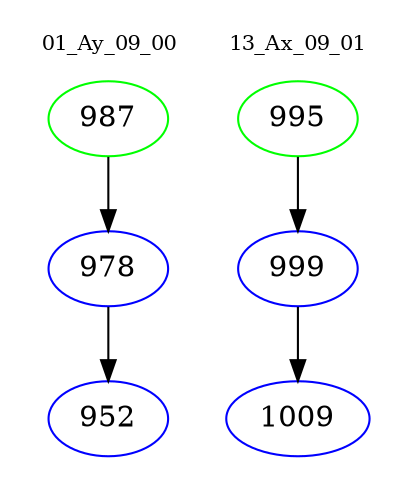 digraph{
subgraph cluster_0 {
color = white
label = "01_Ay_09_00";
fontsize=10;
T0_987 [label="987", color="green"]
T0_987 -> T0_978 [color="black"]
T0_978 [label="978", color="blue"]
T0_978 -> T0_952 [color="black"]
T0_952 [label="952", color="blue"]
}
subgraph cluster_1 {
color = white
label = "13_Ax_09_01";
fontsize=10;
T1_995 [label="995", color="green"]
T1_995 -> T1_999 [color="black"]
T1_999 [label="999", color="blue"]
T1_999 -> T1_1009 [color="black"]
T1_1009 [label="1009", color="blue"]
}
}
